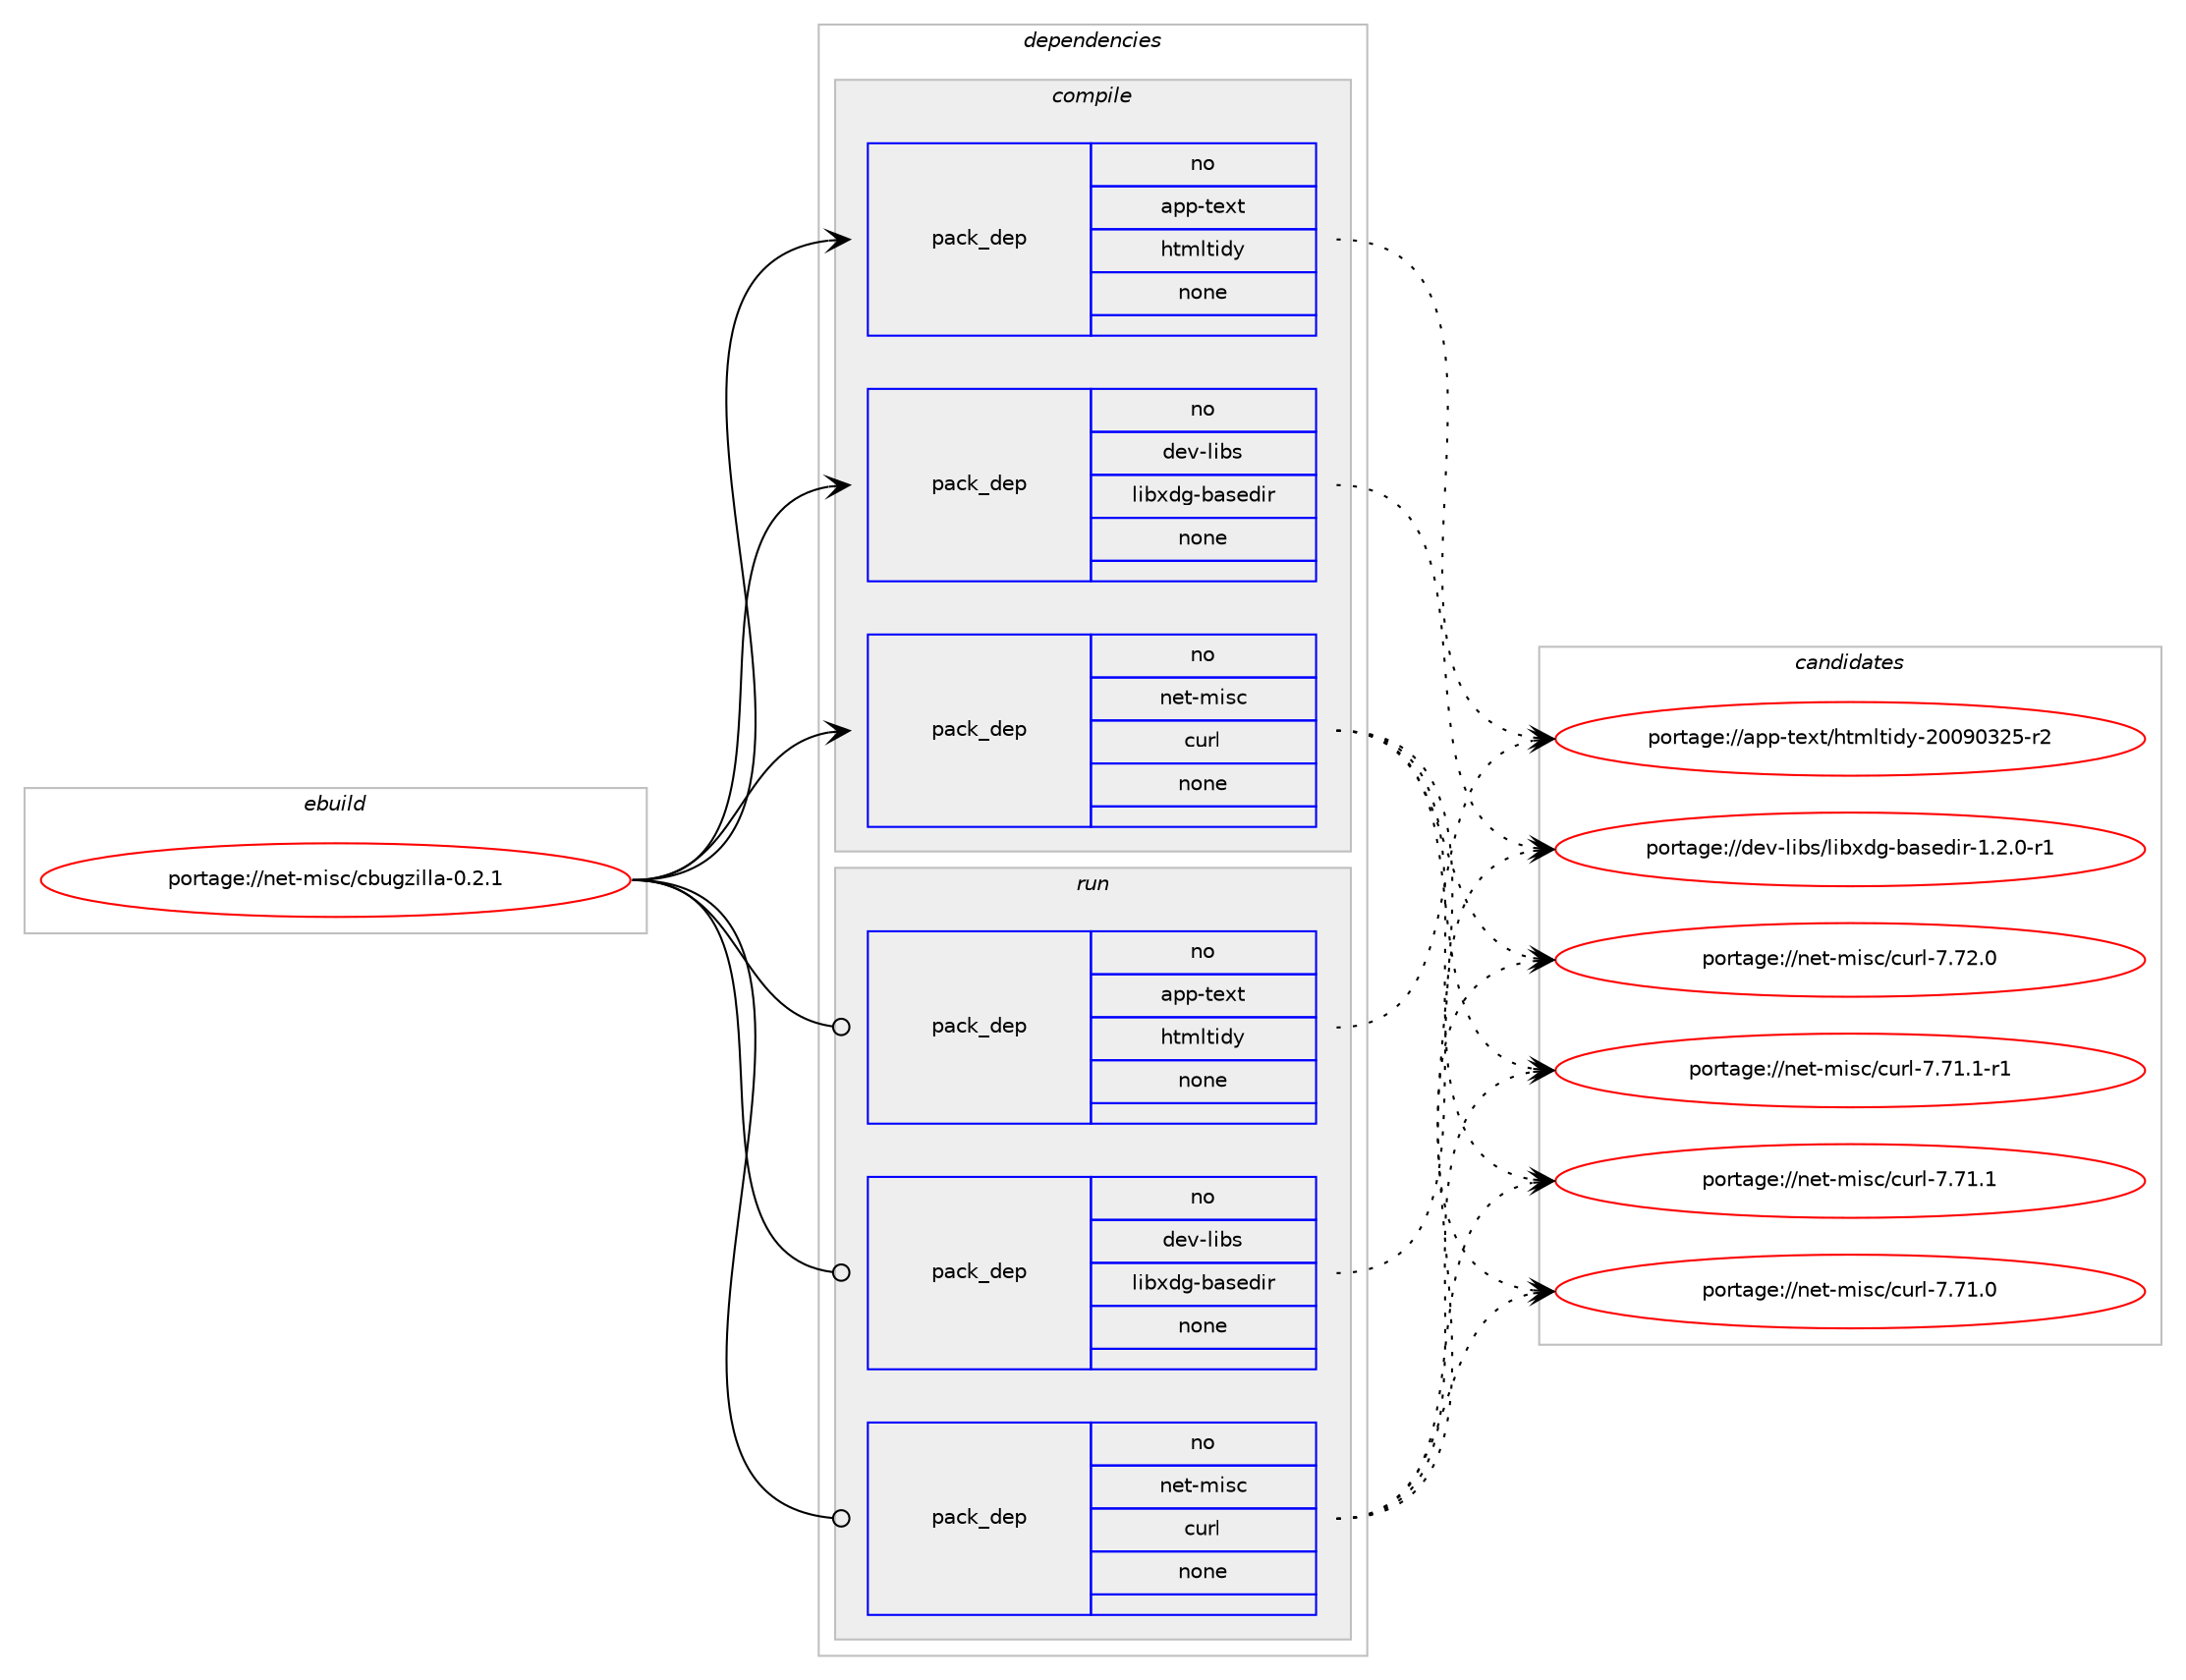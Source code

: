 digraph prolog {

# *************
# Graph options
# *************

newrank=true;
concentrate=true;
compound=true;
graph [rankdir=LR,fontname=Helvetica,fontsize=10,ranksep=1.5];#, ranksep=2.5, nodesep=0.2];
edge  [arrowhead=vee];
node  [fontname=Helvetica,fontsize=10];

# **********
# The ebuild
# **********

subgraph cluster_leftcol {
color=gray;
rank=same;
label=<<i>ebuild</i>>;
id [label="portage://net-misc/cbugzilla-0.2.1", color=red, width=4, href="../net-misc/cbugzilla-0.2.1.svg"];
}

# ****************
# The dependencies
# ****************

subgraph cluster_midcol {
color=gray;
label=<<i>dependencies</i>>;
subgraph cluster_compile {
fillcolor="#eeeeee";
style=filled;
label=<<i>compile</i>>;
subgraph pack3249 {
dependency3931 [label=<<TABLE BORDER="0" CELLBORDER="1" CELLSPACING="0" CELLPADDING="4" WIDTH="220"><TR><TD ROWSPAN="6" CELLPADDING="30">pack_dep</TD></TR><TR><TD WIDTH="110">no</TD></TR><TR><TD>app-text</TD></TR><TR><TD>htmltidy</TD></TR><TR><TD>none</TD></TR><TR><TD></TD></TR></TABLE>>, shape=none, color=blue];
}
id:e -> dependency3931:w [weight=20,style="solid",arrowhead="vee"];
subgraph pack3250 {
dependency3932 [label=<<TABLE BORDER="0" CELLBORDER="1" CELLSPACING="0" CELLPADDING="4" WIDTH="220"><TR><TD ROWSPAN="6" CELLPADDING="30">pack_dep</TD></TR><TR><TD WIDTH="110">no</TD></TR><TR><TD>dev-libs</TD></TR><TR><TD>libxdg-basedir</TD></TR><TR><TD>none</TD></TR><TR><TD></TD></TR></TABLE>>, shape=none, color=blue];
}
id:e -> dependency3932:w [weight=20,style="solid",arrowhead="vee"];
subgraph pack3251 {
dependency3933 [label=<<TABLE BORDER="0" CELLBORDER="1" CELLSPACING="0" CELLPADDING="4" WIDTH="220"><TR><TD ROWSPAN="6" CELLPADDING="30">pack_dep</TD></TR><TR><TD WIDTH="110">no</TD></TR><TR><TD>net-misc</TD></TR><TR><TD>curl</TD></TR><TR><TD>none</TD></TR><TR><TD></TD></TR></TABLE>>, shape=none, color=blue];
}
id:e -> dependency3933:w [weight=20,style="solid",arrowhead="vee"];
}
subgraph cluster_compileandrun {
fillcolor="#eeeeee";
style=filled;
label=<<i>compile and run</i>>;
}
subgraph cluster_run {
fillcolor="#eeeeee";
style=filled;
label=<<i>run</i>>;
subgraph pack3252 {
dependency3934 [label=<<TABLE BORDER="0" CELLBORDER="1" CELLSPACING="0" CELLPADDING="4" WIDTH="220"><TR><TD ROWSPAN="6" CELLPADDING="30">pack_dep</TD></TR><TR><TD WIDTH="110">no</TD></TR><TR><TD>app-text</TD></TR><TR><TD>htmltidy</TD></TR><TR><TD>none</TD></TR><TR><TD></TD></TR></TABLE>>, shape=none, color=blue];
}
id:e -> dependency3934:w [weight=20,style="solid",arrowhead="odot"];
subgraph pack3253 {
dependency3935 [label=<<TABLE BORDER="0" CELLBORDER="1" CELLSPACING="0" CELLPADDING="4" WIDTH="220"><TR><TD ROWSPAN="6" CELLPADDING="30">pack_dep</TD></TR><TR><TD WIDTH="110">no</TD></TR><TR><TD>dev-libs</TD></TR><TR><TD>libxdg-basedir</TD></TR><TR><TD>none</TD></TR><TR><TD></TD></TR></TABLE>>, shape=none, color=blue];
}
id:e -> dependency3935:w [weight=20,style="solid",arrowhead="odot"];
subgraph pack3254 {
dependency3936 [label=<<TABLE BORDER="0" CELLBORDER="1" CELLSPACING="0" CELLPADDING="4" WIDTH="220"><TR><TD ROWSPAN="6" CELLPADDING="30">pack_dep</TD></TR><TR><TD WIDTH="110">no</TD></TR><TR><TD>net-misc</TD></TR><TR><TD>curl</TD></TR><TR><TD>none</TD></TR><TR><TD></TD></TR></TABLE>>, shape=none, color=blue];
}
id:e -> dependency3936:w [weight=20,style="solid",arrowhead="odot"];
}
}

# **************
# The candidates
# **************

subgraph cluster_choices {
rank=same;
color=gray;
label=<<i>candidates</i>>;

subgraph choice3249 {
color=black;
nodesep=1;
choice9711211245116101120116471041161091081161051001214550484857485150534511450 [label="portage://app-text/htmltidy-20090325-r2", color=red, width=4,href="../app-text/htmltidy-20090325-r2.svg"];
dependency3931:e -> choice9711211245116101120116471041161091081161051001214550484857485150534511450:w [style=dotted,weight="100"];
}
subgraph choice3250 {
color=black;
nodesep=1;
choice100101118451081059811547108105981201001034598971151011001051144549465046484511449 [label="portage://dev-libs/libxdg-basedir-1.2.0-r1", color=red, width=4,href="../dev-libs/libxdg-basedir-1.2.0-r1.svg"];
dependency3932:e -> choice100101118451081059811547108105981201001034598971151011001051144549465046484511449:w [style=dotted,weight="100"];
}
subgraph choice3251 {
color=black;
nodesep=1;
choice1101011164510910511599479911711410845554655504648 [label="portage://net-misc/curl-7.72.0", color=red, width=4,href="../net-misc/curl-7.72.0.svg"];
choice11010111645109105115994799117114108455546554946494511449 [label="portage://net-misc/curl-7.71.1-r1", color=red, width=4,href="../net-misc/curl-7.71.1-r1.svg"];
choice1101011164510910511599479911711410845554655494649 [label="portage://net-misc/curl-7.71.1", color=red, width=4,href="../net-misc/curl-7.71.1.svg"];
choice1101011164510910511599479911711410845554655494648 [label="portage://net-misc/curl-7.71.0", color=red, width=4,href="../net-misc/curl-7.71.0.svg"];
dependency3933:e -> choice1101011164510910511599479911711410845554655504648:w [style=dotted,weight="100"];
dependency3933:e -> choice11010111645109105115994799117114108455546554946494511449:w [style=dotted,weight="100"];
dependency3933:e -> choice1101011164510910511599479911711410845554655494649:w [style=dotted,weight="100"];
dependency3933:e -> choice1101011164510910511599479911711410845554655494648:w [style=dotted,weight="100"];
}
subgraph choice3252 {
color=black;
nodesep=1;
choice9711211245116101120116471041161091081161051001214550484857485150534511450 [label="portage://app-text/htmltidy-20090325-r2", color=red, width=4,href="../app-text/htmltidy-20090325-r2.svg"];
dependency3934:e -> choice9711211245116101120116471041161091081161051001214550484857485150534511450:w [style=dotted,weight="100"];
}
subgraph choice3253 {
color=black;
nodesep=1;
choice100101118451081059811547108105981201001034598971151011001051144549465046484511449 [label="portage://dev-libs/libxdg-basedir-1.2.0-r1", color=red, width=4,href="../dev-libs/libxdg-basedir-1.2.0-r1.svg"];
dependency3935:e -> choice100101118451081059811547108105981201001034598971151011001051144549465046484511449:w [style=dotted,weight="100"];
}
subgraph choice3254 {
color=black;
nodesep=1;
choice1101011164510910511599479911711410845554655504648 [label="portage://net-misc/curl-7.72.0", color=red, width=4,href="../net-misc/curl-7.72.0.svg"];
choice11010111645109105115994799117114108455546554946494511449 [label="portage://net-misc/curl-7.71.1-r1", color=red, width=4,href="../net-misc/curl-7.71.1-r1.svg"];
choice1101011164510910511599479911711410845554655494649 [label="portage://net-misc/curl-7.71.1", color=red, width=4,href="../net-misc/curl-7.71.1.svg"];
choice1101011164510910511599479911711410845554655494648 [label="portage://net-misc/curl-7.71.0", color=red, width=4,href="../net-misc/curl-7.71.0.svg"];
dependency3936:e -> choice1101011164510910511599479911711410845554655504648:w [style=dotted,weight="100"];
dependency3936:e -> choice11010111645109105115994799117114108455546554946494511449:w [style=dotted,weight="100"];
dependency3936:e -> choice1101011164510910511599479911711410845554655494649:w [style=dotted,weight="100"];
dependency3936:e -> choice1101011164510910511599479911711410845554655494648:w [style=dotted,weight="100"];
}
}

}
